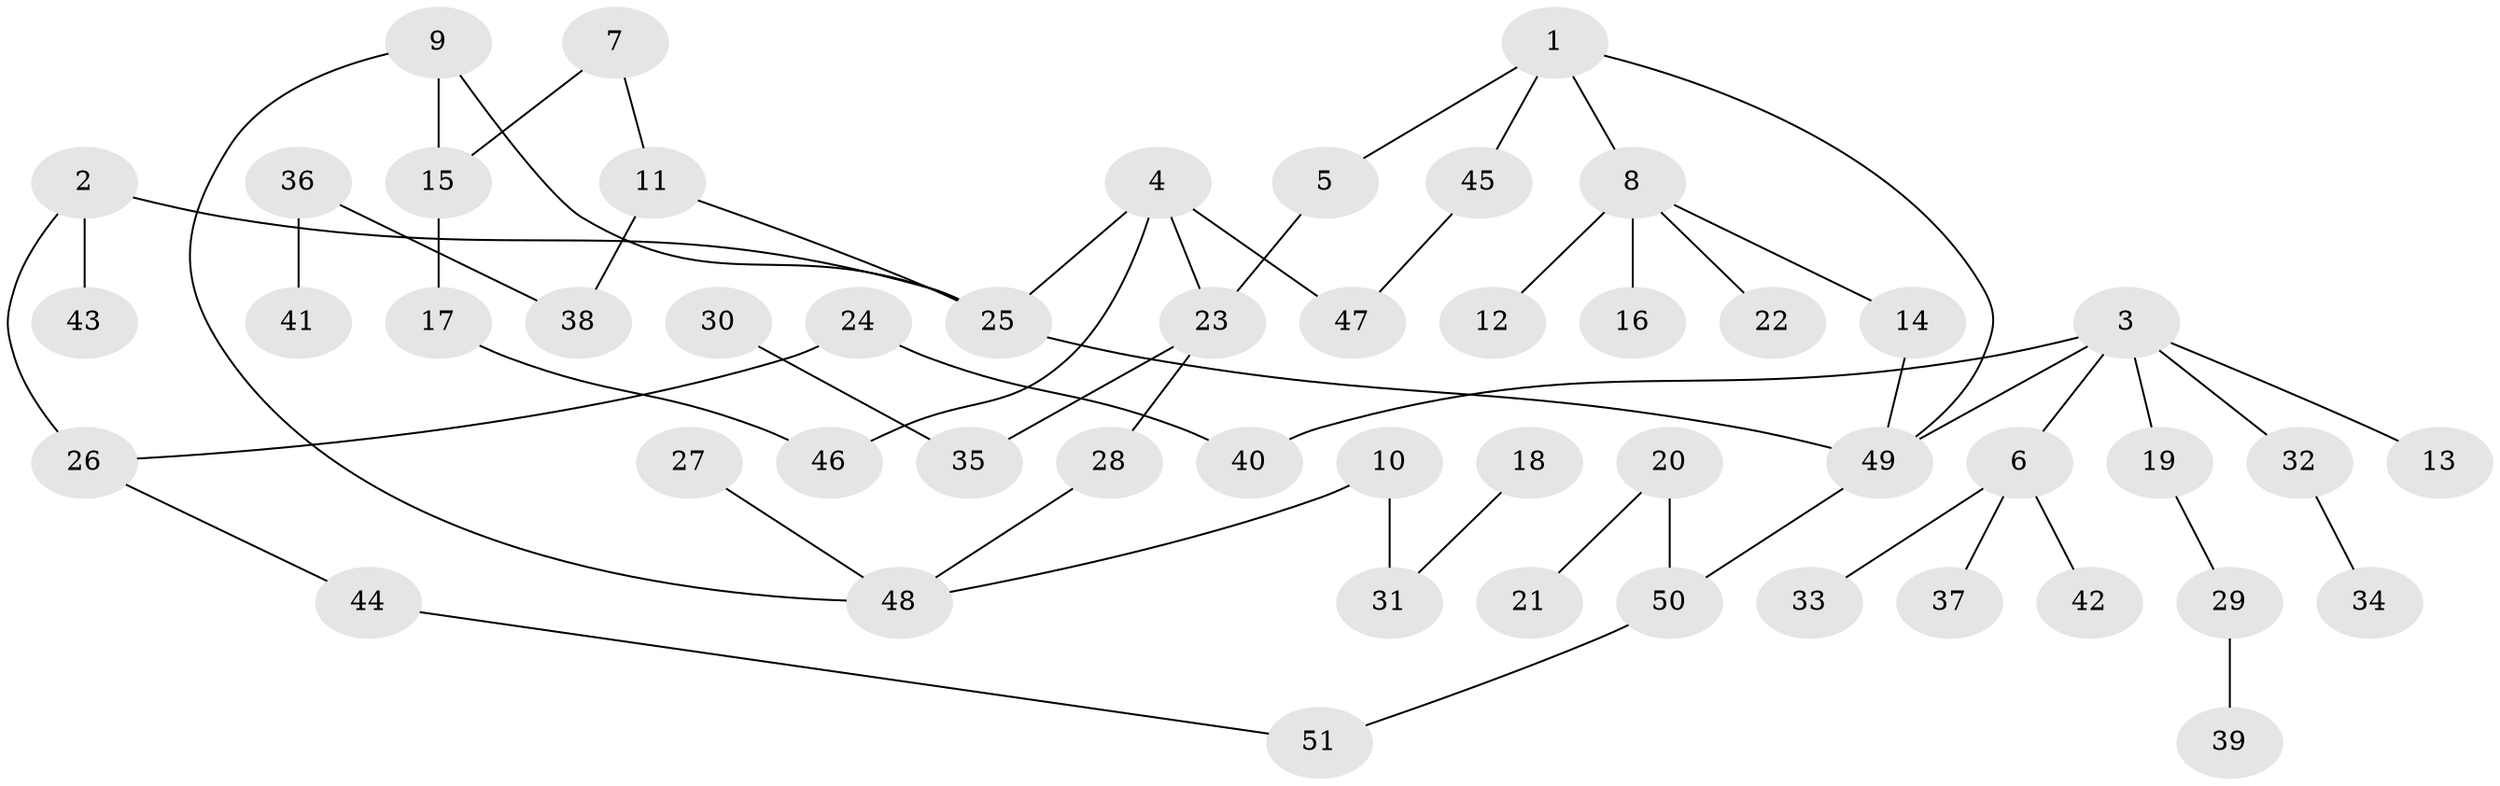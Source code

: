 // original degree distribution, {4: 0.049019607843137254, 7: 0.00980392156862745, 6: 0.0196078431372549, 5: 0.058823529411764705, 3: 0.16666666666666666, 2: 0.28431372549019607, 1: 0.4117647058823529}
// Generated by graph-tools (version 1.1) at 2025/36/03/04/25 23:36:04]
// undirected, 51 vertices, 58 edges
graph export_dot {
  node [color=gray90,style=filled];
  1;
  2;
  3;
  4;
  5;
  6;
  7;
  8;
  9;
  10;
  11;
  12;
  13;
  14;
  15;
  16;
  17;
  18;
  19;
  20;
  21;
  22;
  23;
  24;
  25;
  26;
  27;
  28;
  29;
  30;
  31;
  32;
  33;
  34;
  35;
  36;
  37;
  38;
  39;
  40;
  41;
  42;
  43;
  44;
  45;
  46;
  47;
  48;
  49;
  50;
  51;
  1 -- 5 [weight=1.0];
  1 -- 8 [weight=1.0];
  1 -- 45 [weight=1.0];
  1 -- 49 [weight=1.0];
  2 -- 25 [weight=1.0];
  2 -- 26 [weight=1.0];
  2 -- 43 [weight=1.0];
  3 -- 6 [weight=1.0];
  3 -- 13 [weight=1.0];
  3 -- 19 [weight=1.0];
  3 -- 32 [weight=1.0];
  3 -- 40 [weight=2.0];
  3 -- 49 [weight=1.0];
  4 -- 23 [weight=1.0];
  4 -- 25 [weight=1.0];
  4 -- 46 [weight=1.0];
  4 -- 47 [weight=1.0];
  5 -- 23 [weight=1.0];
  6 -- 33 [weight=1.0];
  6 -- 37 [weight=1.0];
  6 -- 42 [weight=1.0];
  7 -- 11 [weight=1.0];
  7 -- 15 [weight=1.0];
  8 -- 12 [weight=1.0];
  8 -- 14 [weight=1.0];
  8 -- 16 [weight=1.0];
  8 -- 22 [weight=1.0];
  9 -- 15 [weight=1.0];
  9 -- 25 [weight=1.0];
  9 -- 48 [weight=1.0];
  10 -- 31 [weight=1.0];
  10 -- 48 [weight=1.0];
  11 -- 25 [weight=1.0];
  11 -- 38 [weight=1.0];
  14 -- 49 [weight=1.0];
  15 -- 17 [weight=1.0];
  17 -- 46 [weight=1.0];
  18 -- 31 [weight=1.0];
  19 -- 29 [weight=1.0];
  20 -- 21 [weight=1.0];
  20 -- 50 [weight=1.0];
  23 -- 28 [weight=1.0];
  23 -- 35 [weight=1.0];
  24 -- 26 [weight=1.0];
  24 -- 40 [weight=1.0];
  25 -- 49 [weight=1.0];
  26 -- 44 [weight=1.0];
  27 -- 48 [weight=1.0];
  28 -- 48 [weight=1.0];
  29 -- 39 [weight=1.0];
  30 -- 35 [weight=1.0];
  32 -- 34 [weight=1.0];
  36 -- 38 [weight=1.0];
  36 -- 41 [weight=1.0];
  44 -- 51 [weight=1.0];
  45 -- 47 [weight=1.0];
  49 -- 50 [weight=1.0];
  50 -- 51 [weight=1.0];
}
